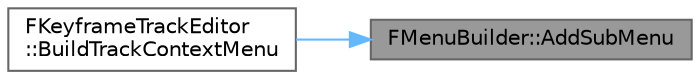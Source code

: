 digraph "FMenuBuilder::AddSubMenu"
{
 // INTERACTIVE_SVG=YES
 // LATEX_PDF_SIZE
  bgcolor="transparent";
  edge [fontname=Helvetica,fontsize=10,labelfontname=Helvetica,labelfontsize=10];
  node [fontname=Helvetica,fontsize=10,shape=box,height=0.2,width=0.4];
  rankdir="RL";
  Node1 [id="Node000001",label="FMenuBuilder::AddSubMenu",height=0.2,width=0.4,color="gray40", fillcolor="grey60", style="filled", fontcolor="black",tooltip="Adds a sub-menu which is a menu within a menu."];
  Node1 -> Node2 [id="edge1_Node000001_Node000002",dir="back",color="steelblue1",style="solid",tooltip=" "];
  Node2 [id="Node000002",label="FKeyframeTrackEditor\l::BuildTrackContextMenu",height=0.2,width=0.4,color="grey40", fillcolor="white", style="filled",URL="$dd/d48/classFKeyframeTrackEditor.html#aaa6d1b2acb35e27b333203c9a7beb545",tooltip="Builds the context menu for the track."];
}

